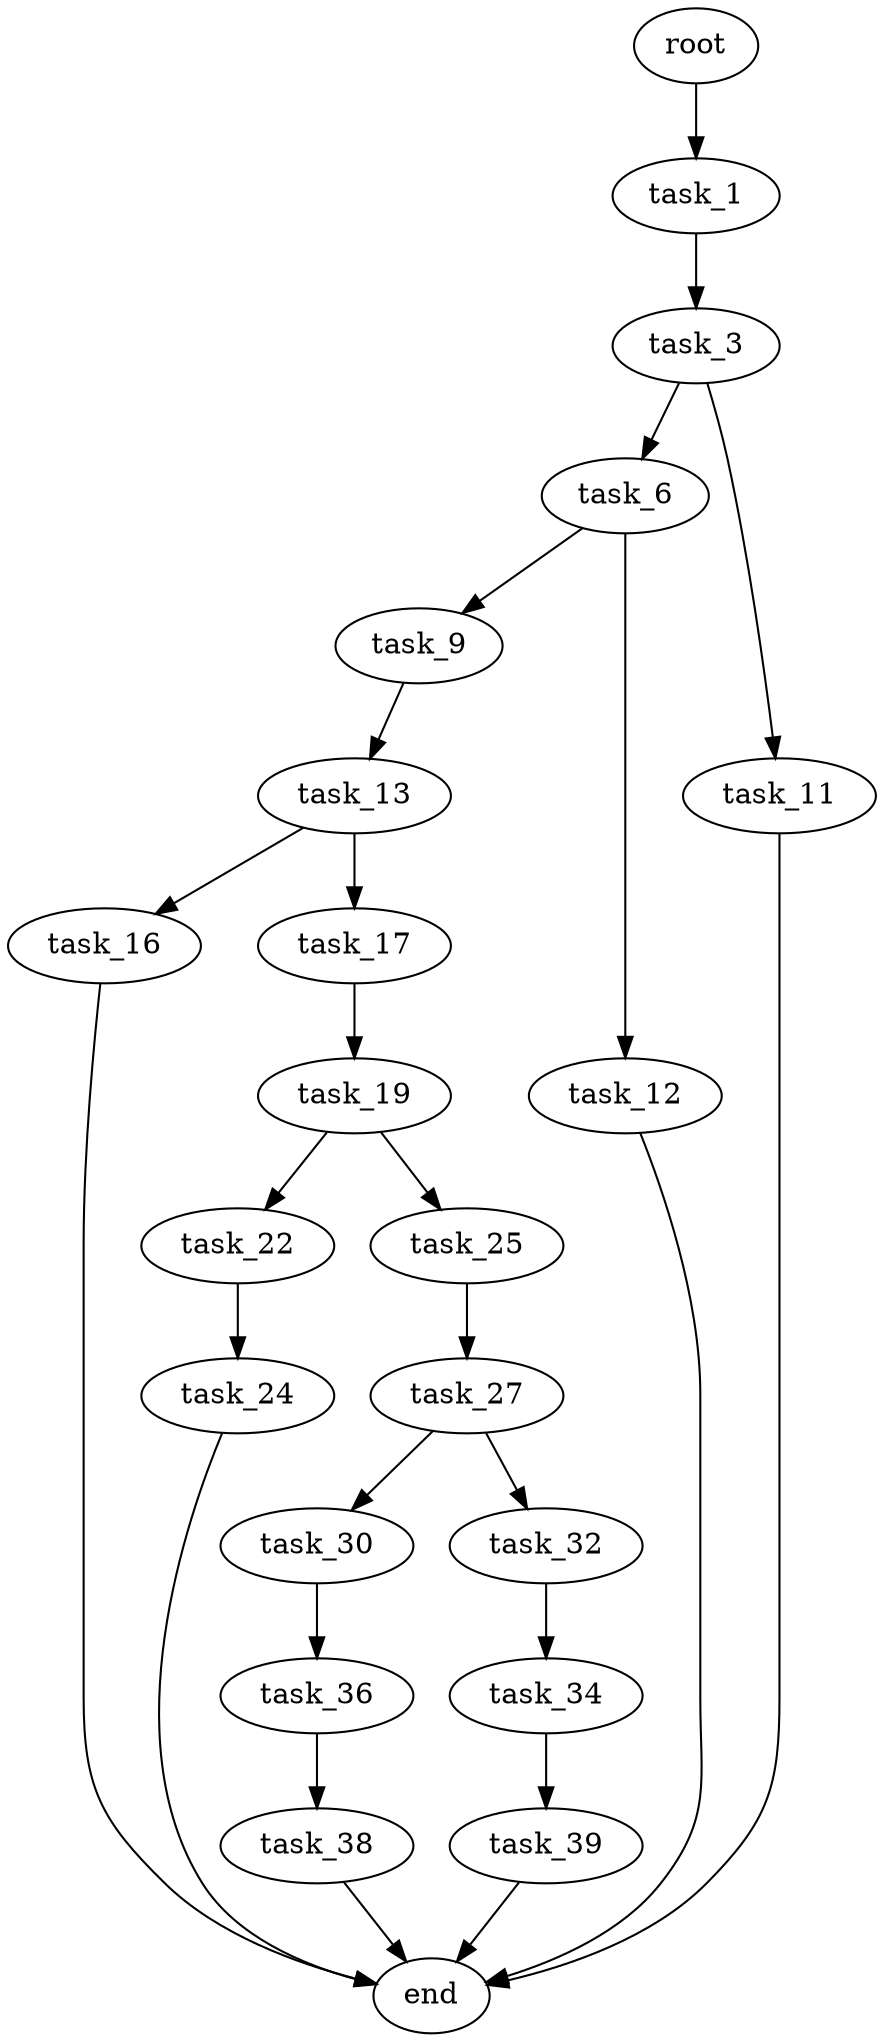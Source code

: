 digraph G {
  root [size="0.000000"];
  task_1 [size="20886950296.000000"];
  task_3 [size="30702241667.000000"];
  task_6 [size="68719476736.000000"];
  task_11 [size="134217728000.000000"];
  task_9 [size="549755813888.000000"];
  task_12 [size="30270371534.000000"];
  task_13 [size="59640502983.000000"];
  end [size="0.000000"];
  task_16 [size="479157580.000000"];
  task_17 [size="8589934592.000000"];
  task_19 [size="43782792366.000000"];
  task_22 [size="40503529187.000000"];
  task_25 [size="134217728000.000000"];
  task_24 [size="231928233984.000000"];
  task_27 [size="6091385989.000000"];
  task_30 [size="25025967664.000000"];
  task_32 [size="80039130112.000000"];
  task_36 [size="24423894973.000000"];
  task_34 [size="368293445632.000000"];
  task_39 [size="21643467062.000000"];
  task_38 [size="1012907874953.000000"];

  root -> task_1 [size="1.000000"];
  task_1 -> task_3 [size="411041792.000000"];
  task_3 -> task_6 [size="75497472.000000"];
  task_3 -> task_11 [size="75497472.000000"];
  task_6 -> task_9 [size="134217728.000000"];
  task_6 -> task_12 [size="134217728.000000"];
  task_11 -> end [size="1.000000"];
  task_9 -> task_13 [size="536870912.000000"];
  task_12 -> end [size="1.000000"];
  task_13 -> task_16 [size="75497472.000000"];
  task_13 -> task_17 [size="75497472.000000"];
  task_16 -> end [size="1.000000"];
  task_17 -> task_19 [size="33554432.000000"];
  task_19 -> task_22 [size="33554432.000000"];
  task_19 -> task_25 [size="33554432.000000"];
  task_22 -> task_24 [size="33554432.000000"];
  task_25 -> task_27 [size="209715200.000000"];
  task_24 -> end [size="1.000000"];
  task_27 -> task_30 [size="679477248.000000"];
  task_27 -> task_32 [size="679477248.000000"];
  task_30 -> task_36 [size="33554432.000000"];
  task_32 -> task_34 [size="209715200.000000"];
  task_36 -> task_38 [size="679477248.000000"];
  task_34 -> task_39 [size="411041792.000000"];
  task_39 -> end [size="1.000000"];
  task_38 -> end [size="1.000000"];
}
